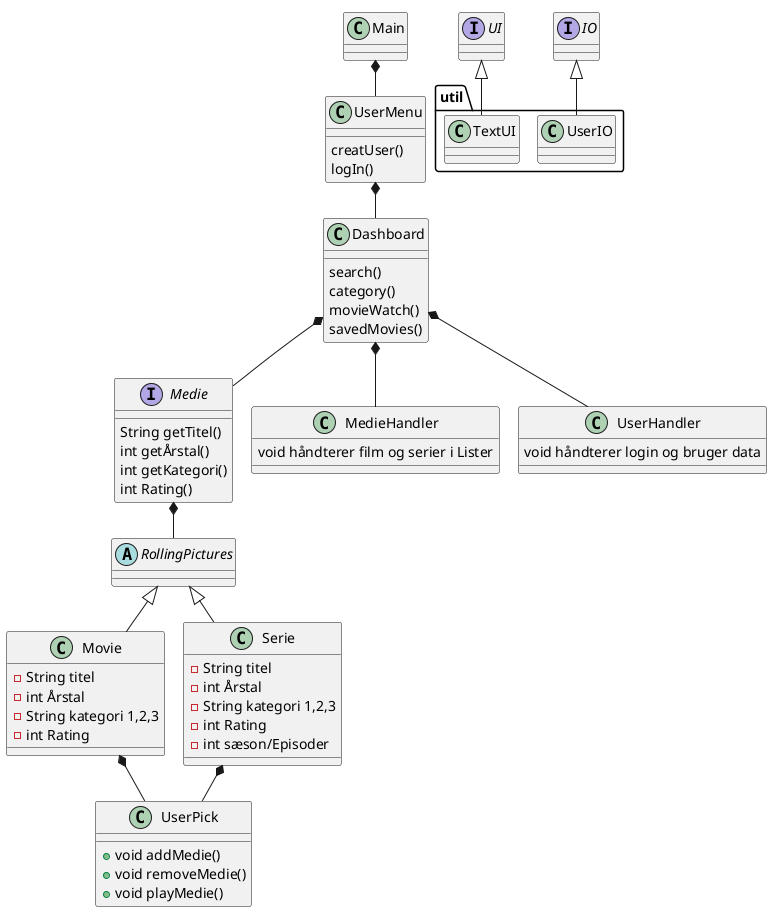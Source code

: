 @startuml
'https://plantuml.com/class-diagram
!pragma layout smetana

interface Medie
class Main
class Movie
class Serie
class UserMenu
class Dashboard
class UserPick
class MedieHandler
class UserHandler
interface UI
interface IO
abstract RollingPictures



package "util"{
class TextUI
class UserIO
}

Medie : String getTitel()
Medie : int getÅrstal()
Medie : int getKategori()
Medie : int Rating()

Movie : - String titel
Movie : - int Årstal
Movie : - String kategori 1,2,3
Movie : - int Rating

Serie : - String titel
Serie : - int Årstal
Serie : - String kategori 1,2,3
Serie : - int Rating
Serie : - int sæson/Episoder

UserMenu : creatUser()
UserMenu : logIn()

Dashboard : search()
Dashboard : category()
Dashboard : movieWatch()
Dashboard : savedMovies()

UserPick : + void addMedie()
UserPick : + void removeMedie()
UserPick : + void playMedie()
UserHandler : void håndterer login og bruger data
MedieHandler : void håndterer film og serier i Lister

Main *-- UserMenu
UserMenu *-- Dashboard
Dashboard *--Medie
Dashboard *-- UserHandler
Dashboard *-- MedieHandler
Medie *-- RollingPictures

RollingPictures <|-- Movie
RollingPictures <|-- Serie
Movie *-- UserPick
Serie *-- UserPick

UI <|-- TextUI
IO <|-- UserIO



@enduml